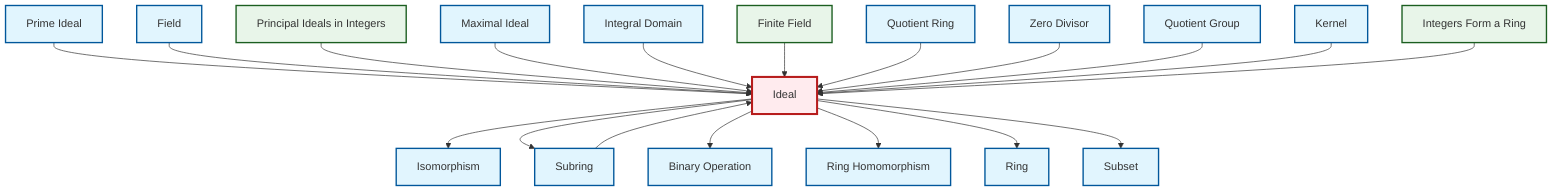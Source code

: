 graph TD
    classDef definition fill:#e1f5fe,stroke:#01579b,stroke-width:2px
    classDef theorem fill:#f3e5f5,stroke:#4a148c,stroke-width:2px
    classDef axiom fill:#fff3e0,stroke:#e65100,stroke-width:2px
    classDef example fill:#e8f5e9,stroke:#1b5e20,stroke-width:2px
    classDef current fill:#ffebee,stroke:#b71c1c,stroke-width:3px
    def-field["Field"]:::definition
    def-ideal["Ideal"]:::definition
    def-binary-operation["Binary Operation"]:::definition
    def-maximal-ideal["Maximal Ideal"]:::definition
    def-subring["Subring"]:::definition
    def-quotient-ring["Quotient Ring"]:::definition
    def-integral-domain["Integral Domain"]:::definition
    def-zero-divisor["Zero Divisor"]:::definition
    ex-principal-ideal["Principal Ideals in Integers"]:::example
    def-kernel["Kernel"]:::definition
    def-prime-ideal["Prime Ideal"]:::definition
    def-isomorphism["Isomorphism"]:::definition
    def-ring["Ring"]:::definition
    def-quotient-group["Quotient Group"]:::definition
    ex-integers-ring["Integers Form a Ring"]:::example
    ex-finite-field["Finite Field"]:::example
    def-ring-homomorphism["Ring Homomorphism"]:::definition
    def-subset["Subset"]:::definition
    def-ideal --> def-isomorphism
    def-prime-ideal --> def-ideal
    def-field --> def-ideal
    ex-principal-ideal --> def-ideal
    def-ideal --> def-subring
    def-maximal-ideal --> def-ideal
    def-integral-domain --> def-ideal
    ex-finite-field --> def-ideal
    def-ideal --> def-binary-operation
    def-quotient-ring --> def-ideal
    def-zero-divisor --> def-ideal
    def-quotient-group --> def-ideal
    def-kernel --> def-ideal
    def-ideal --> def-ring-homomorphism
    ex-integers-ring --> def-ideal
    def-ideal --> def-ring
    def-ideal --> def-subset
    def-subring --> def-ideal
    class def-ideal current